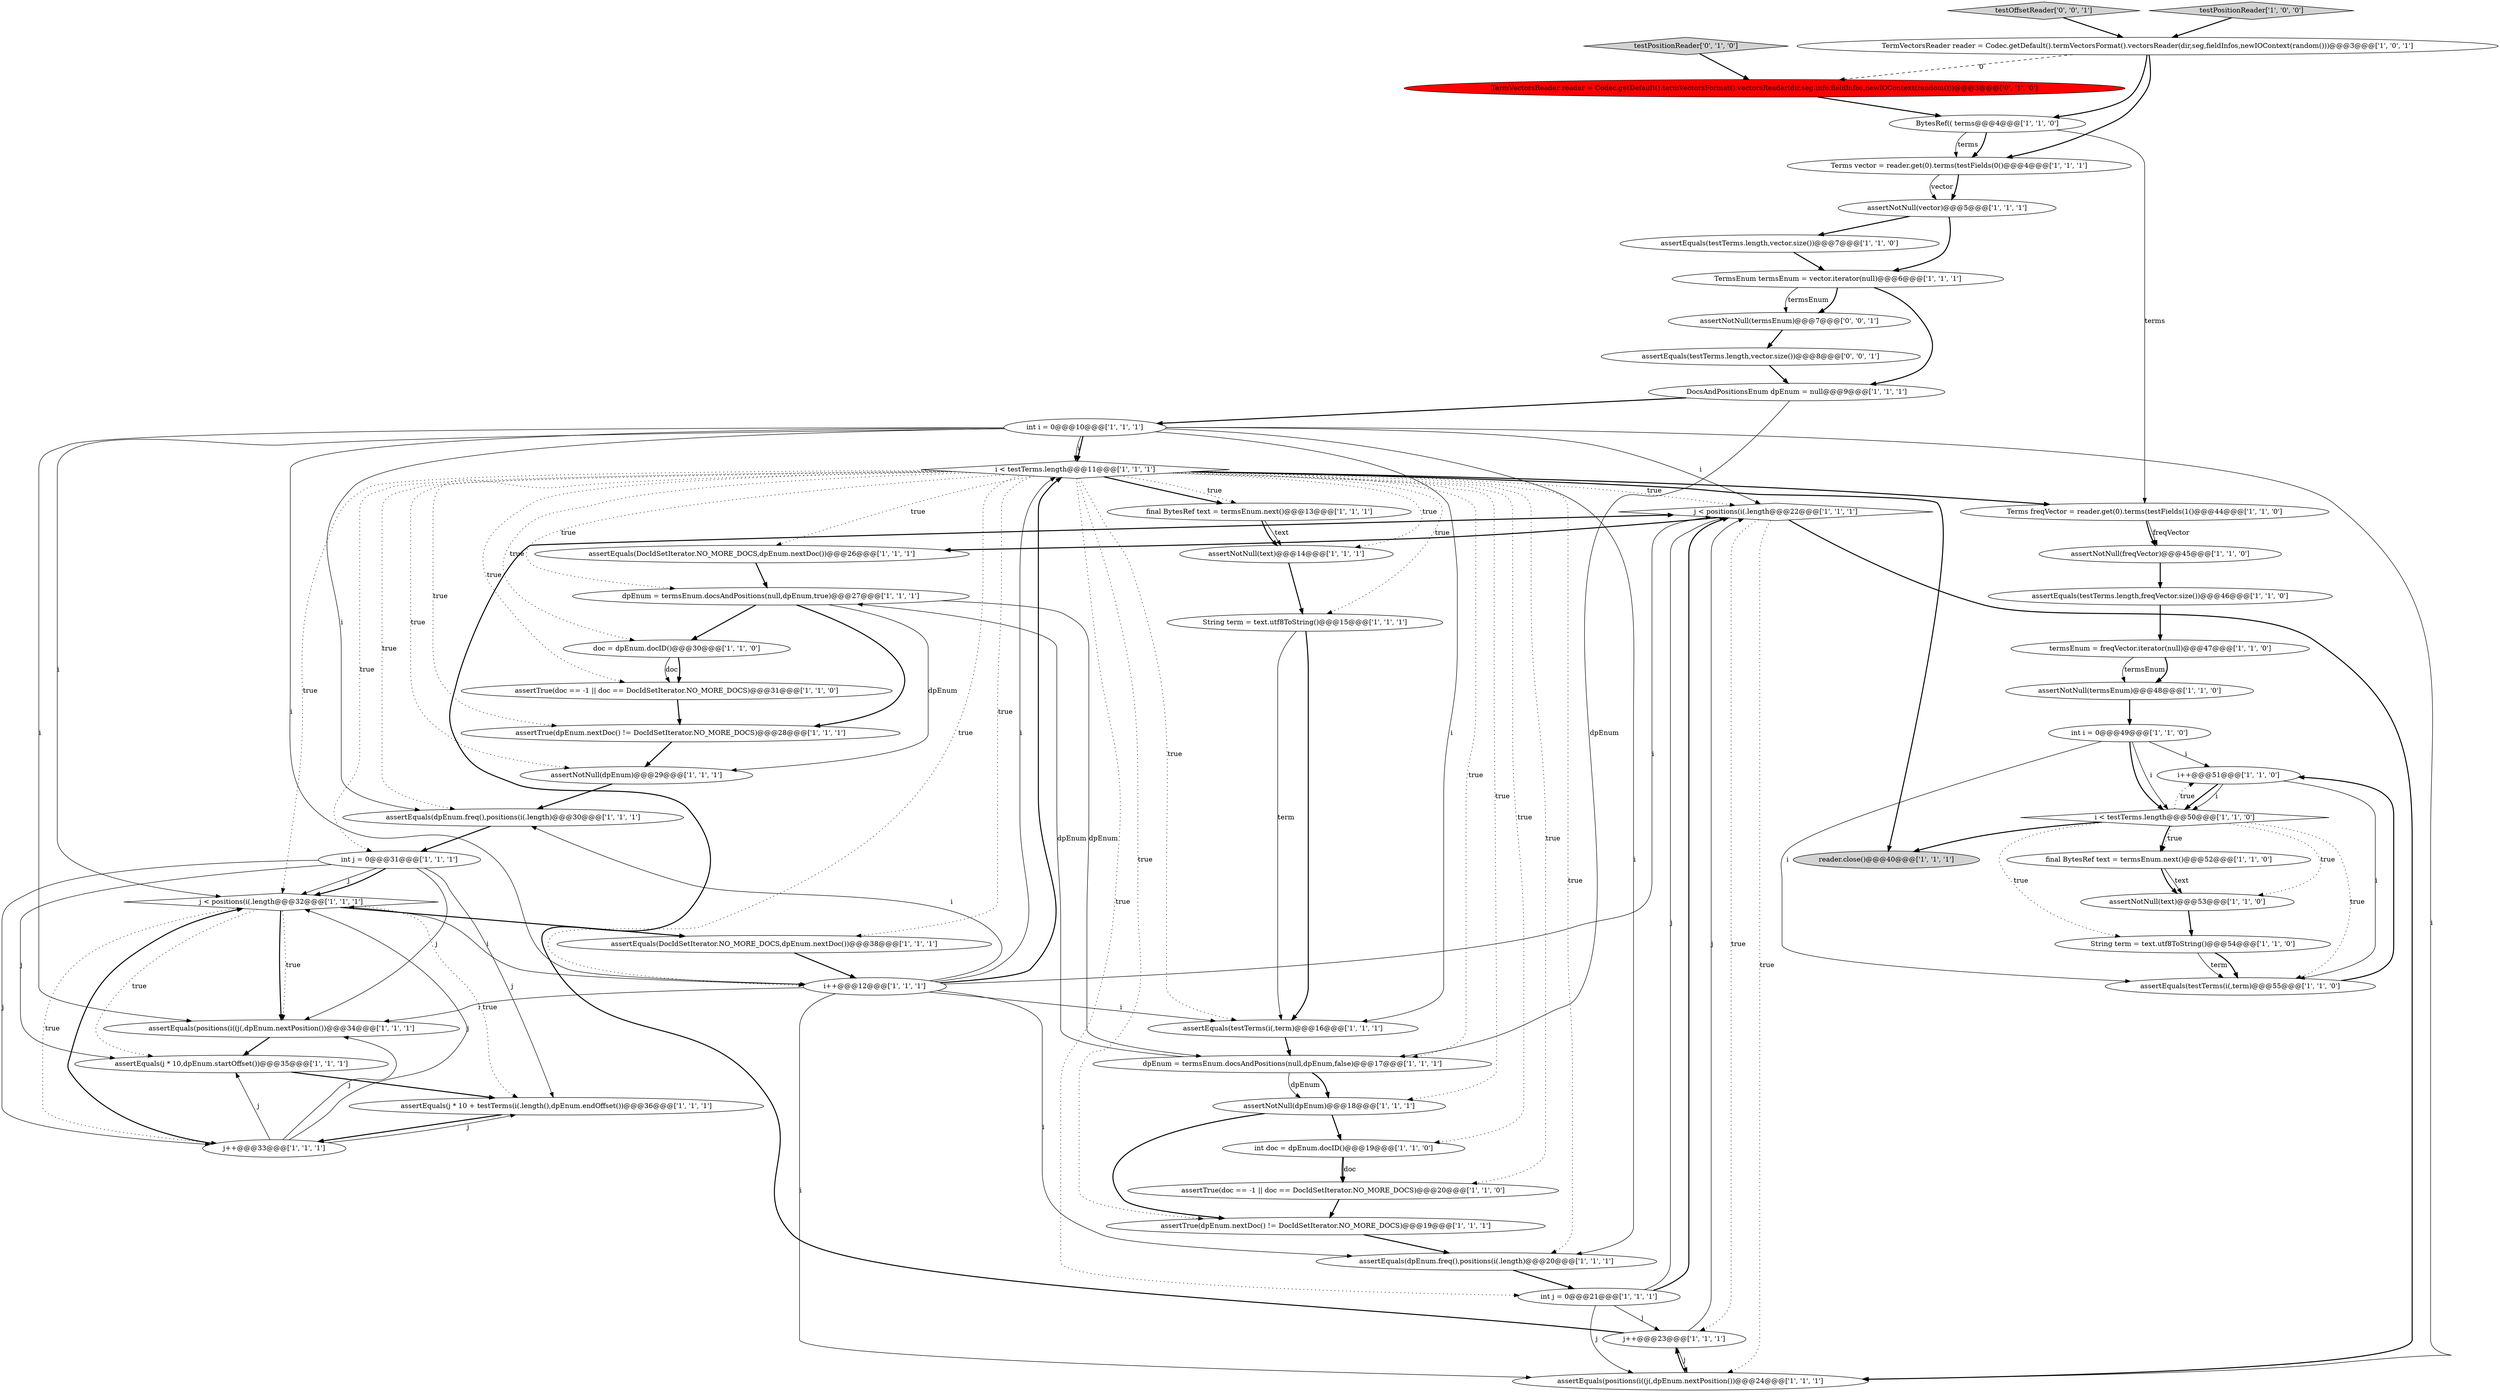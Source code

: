 digraph {
4 [style = filled, label = "assertNotNull(freqVector)@@@45@@@['1', '1', '0']", fillcolor = white, shape = ellipse image = "AAA0AAABBB1BBB"];
50 [style = filled, label = "j < positions(i(.length@@@22@@@['1', '1', '1']", fillcolor = white, shape = diamond image = "AAA0AAABBB1BBB"];
22 [style = filled, label = "final BytesRef text = termsEnum.next()@@@52@@@['1', '1', '0']", fillcolor = white, shape = ellipse image = "AAA0AAABBB1BBB"];
16 [style = filled, label = "doc = dpEnum.docID()@@@30@@@['1', '1', '0']", fillcolor = white, shape = ellipse image = "AAA0AAABBB1BBB"];
21 [style = filled, label = "assertTrue(dpEnum.nextDoc() != DocIdSetIterator.NO_MORE_DOCS)@@@28@@@['1', '1', '1']", fillcolor = white, shape = ellipse image = "AAA0AAABBB1BBB"];
14 [style = filled, label = "int j = 0@@@31@@@['1', '1', '1']", fillcolor = white, shape = ellipse image = "AAA0AAABBB1BBB"];
45 [style = filled, label = "assertTrue(doc == -1 || doc == DocIdSetIterator.NO_MORE_DOCS)@@@20@@@['1', '1', '0']", fillcolor = white, shape = ellipse image = "AAA0AAABBB1BBB"];
46 [style = filled, label = "assertNotNull(vector)@@@5@@@['1', '1', '1']", fillcolor = white, shape = ellipse image = "AAA0AAABBB1BBB"];
8 [style = filled, label = "assertEquals(DocIdSetIterator.NO_MORE_DOCS,dpEnum.nextDoc())@@@26@@@['1', '1', '1']", fillcolor = white, shape = ellipse image = "AAA0AAABBB1BBB"];
33 [style = filled, label = "assertEquals(DocIdSetIterator.NO_MORE_DOCS,dpEnum.nextDoc())@@@38@@@['1', '1', '1']", fillcolor = white, shape = ellipse image = "AAA0AAABBB1BBB"];
27 [style = filled, label = "assertTrue(doc == -1 || doc == DocIdSetIterator.NO_MORE_DOCS)@@@31@@@['1', '1', '0']", fillcolor = white, shape = ellipse image = "AAA0AAABBB1BBB"];
55 [style = filled, label = "assertNotNull(termsEnum)@@@7@@@['0', '0', '1']", fillcolor = white, shape = ellipse image = "AAA0AAABBB3BBB"];
12 [style = filled, label = "assertEquals(testTerms.length,vector.size())@@@7@@@['1', '1', '0']", fillcolor = white, shape = ellipse image = "AAA0AAABBB1BBB"];
26 [style = filled, label = "j < positions(i(.length@@@32@@@['1', '1', '1']", fillcolor = white, shape = diamond image = "AAA0AAABBB1BBB"];
15 [style = filled, label = "assertEquals(positions(i((j(,dpEnum.nextPosition())@@@24@@@['1', '1', '1']", fillcolor = white, shape = ellipse image = "AAA0AAABBB1BBB"];
24 [style = filled, label = "TermsEnum termsEnum = vector.iterator(null)@@@6@@@['1', '1', '1']", fillcolor = white, shape = ellipse image = "AAA0AAABBB1BBB"];
38 [style = filled, label = "String term = text.utf8ToString()@@@54@@@['1', '1', '0']", fillcolor = white, shape = ellipse image = "AAA0AAABBB1BBB"];
30 [style = filled, label = "Terms freqVector = reader.get(0).terms(testFields(1()@@@44@@@['1', '1', '0']", fillcolor = white, shape = ellipse image = "AAA0AAABBB1BBB"];
41 [style = filled, label = "termsEnum = freqVector.iterator(null)@@@47@@@['1', '1', '0']", fillcolor = white, shape = ellipse image = "AAA0AAABBB1BBB"];
51 [style = filled, label = "j++@@@33@@@['1', '1', '1']", fillcolor = white, shape = ellipse image = "AAA0AAABBB1BBB"];
28 [style = filled, label = "final BytesRef text = termsEnum.next()@@@13@@@['1', '1', '1']", fillcolor = white, shape = ellipse image = "AAA0AAABBB1BBB"];
49 [style = filled, label = "assertEquals(dpEnum.freq(),positions(i(.length)@@@20@@@['1', '1', '1']", fillcolor = white, shape = ellipse image = "AAA0AAABBB1BBB"];
52 [style = filled, label = "testPositionReader['0', '1', '0']", fillcolor = lightgray, shape = diamond image = "AAA0AAABBB2BBB"];
53 [style = filled, label = "TermVectorsReader reader = Codec.getDefault().termVectorsFormat().vectorsReader(dir,seg.info,fieldInfos,newIOContext(random()))@@@3@@@['0', '1', '0']", fillcolor = red, shape = ellipse image = "AAA1AAABBB2BBB"];
37 [style = filled, label = "assertEquals(j * 10 + testTerms(i(.length(),dpEnum.endOffset())@@@36@@@['1', '1', '1']", fillcolor = white, shape = ellipse image = "AAA0AAABBB1BBB"];
39 [style = filled, label = "assertNotNull(text)@@@53@@@['1', '1', '0']", fillcolor = white, shape = ellipse image = "AAA0AAABBB1BBB"];
43 [style = filled, label = "int i = 0@@@49@@@['1', '1', '0']", fillcolor = white, shape = ellipse image = "AAA0AAABBB1BBB"];
36 [style = filled, label = "Terms vector = reader.get(0).terms(testFields(0()@@@4@@@['1', '1', '1']", fillcolor = white, shape = ellipse image = "AAA0AAABBB1BBB"];
6 [style = filled, label = "int i = 0@@@10@@@['1', '1', '1']", fillcolor = white, shape = ellipse image = "AAA0AAABBB1BBB"];
5 [style = filled, label = "reader.close()@@@40@@@['1', '1', '1']", fillcolor = lightgray, shape = ellipse image = "AAA0AAABBB1BBB"];
34 [style = filled, label = "assertTrue(dpEnum.nextDoc() != DocIdSetIterator.NO_MORE_DOCS)@@@19@@@['1', '1', '1']", fillcolor = white, shape = ellipse image = "AAA0AAABBB1BBB"];
17 [style = filled, label = "i++@@@51@@@['1', '1', '0']", fillcolor = white, shape = ellipse image = "AAA0AAABBB1BBB"];
47 [style = filled, label = "assertNotNull(termsEnum)@@@48@@@['1', '1', '0']", fillcolor = white, shape = ellipse image = "AAA0AAABBB1BBB"];
3 [style = filled, label = "String term = text.utf8ToString()@@@15@@@['1', '1', '1']", fillcolor = white, shape = ellipse image = "AAA0AAABBB1BBB"];
13 [style = filled, label = "j++@@@23@@@['1', '1', '1']", fillcolor = white, shape = ellipse image = "AAA0AAABBB1BBB"];
25 [style = filled, label = "i++@@@12@@@['1', '1', '1']", fillcolor = white, shape = ellipse image = "AAA0AAABBB1BBB"];
29 [style = filled, label = "i < testTerms.length@@@11@@@['1', '1', '1']", fillcolor = white, shape = diamond image = "AAA0AAABBB1BBB"];
31 [style = filled, label = "i < testTerms.length@@@50@@@['1', '1', '0']", fillcolor = white, shape = diamond image = "AAA0AAABBB1BBB"];
18 [style = filled, label = "assertNotNull(text)@@@14@@@['1', '1', '1']", fillcolor = white, shape = ellipse image = "AAA0AAABBB1BBB"];
42 [style = filled, label = "dpEnum = termsEnum.docsAndPositions(null,dpEnum,false)@@@17@@@['1', '1', '1']", fillcolor = white, shape = ellipse image = "AAA0AAABBB1BBB"];
35 [style = filled, label = "assertNotNull(dpEnum)@@@29@@@['1', '1', '1']", fillcolor = white, shape = ellipse image = "AAA0AAABBB1BBB"];
1 [style = filled, label = "assertEquals(j * 10,dpEnum.startOffset())@@@35@@@['1', '1', '1']", fillcolor = white, shape = ellipse image = "AAA0AAABBB1BBB"];
32 [style = filled, label = "BytesRef(( terms@@@4@@@['1', '1', '0']", fillcolor = white, shape = ellipse image = "AAA0AAABBB1BBB"];
10 [style = filled, label = "assertEquals(testTerms(i(,term)@@@16@@@['1', '1', '1']", fillcolor = white, shape = ellipse image = "AAA0AAABBB1BBB"];
54 [style = filled, label = "testOffsetReader['0', '0', '1']", fillcolor = lightgray, shape = diamond image = "AAA0AAABBB3BBB"];
20 [style = filled, label = "DocsAndPositionsEnum dpEnum = null@@@9@@@['1', '1', '1']", fillcolor = white, shape = ellipse image = "AAA0AAABBB1BBB"];
48 [style = filled, label = "assertNotNull(dpEnum)@@@18@@@['1', '1', '1']", fillcolor = white, shape = ellipse image = "AAA0AAABBB1BBB"];
56 [style = filled, label = "assertEquals(testTerms.length,vector.size())@@@8@@@['0', '0', '1']", fillcolor = white, shape = ellipse image = "AAA0AAABBB3BBB"];
7 [style = filled, label = "TermVectorsReader reader = Codec.getDefault().termVectorsFormat().vectorsReader(dir,seg,fieldInfos,newIOContext(random()))@@@3@@@['1', '0', '1']", fillcolor = white, shape = ellipse image = "AAA0AAABBB1BBB"];
40 [style = filled, label = "assertEquals(testTerms(i(,term)@@@55@@@['1', '1', '0']", fillcolor = white, shape = ellipse image = "AAA0AAABBB1BBB"];
9 [style = filled, label = "dpEnum = termsEnum.docsAndPositions(null,dpEnum,true)@@@27@@@['1', '1', '1']", fillcolor = white, shape = ellipse image = "AAA0AAABBB1BBB"];
2 [style = filled, label = "testPositionReader['1', '0', '0']", fillcolor = lightgray, shape = diamond image = "AAA0AAABBB1BBB"];
11 [style = filled, label = "assertEquals(dpEnum.freq(),positions(i(.length)@@@30@@@['1', '1', '1']", fillcolor = white, shape = ellipse image = "AAA0AAABBB1BBB"];
44 [style = filled, label = "int doc = dpEnum.docID()@@@19@@@['1', '1', '0']", fillcolor = white, shape = ellipse image = "AAA0AAABBB1BBB"];
19 [style = filled, label = "int j = 0@@@21@@@['1', '1', '1']", fillcolor = white, shape = ellipse image = "AAA0AAABBB1BBB"];
23 [style = filled, label = "assertEquals(testTerms.length,freqVector.size())@@@46@@@['1', '1', '0']", fillcolor = white, shape = ellipse image = "AAA0AAABBB1BBB"];
0 [style = filled, label = "assertEquals(positions(i((j(,dpEnum.nextPosition())@@@34@@@['1', '1', '1']", fillcolor = white, shape = ellipse image = "AAA0AAABBB1BBB"];
7->32 [style = bold, label=""];
18->3 [style = bold, label=""];
29->9 [style = dotted, label="true"];
29->5 [style = bold, label=""];
6->50 [style = solid, label="i"];
14->26 [style = solid, label="j"];
29->30 [style = bold, label=""];
11->14 [style = bold, label=""];
26->37 [style = dotted, label="true"];
29->48 [style = dotted, label="true"];
29->49 [style = dotted, label="true"];
44->45 [style = solid, label="doc"];
42->48 [style = bold, label=""];
25->29 [style = bold, label=""];
29->26 [style = dotted, label="true"];
9->16 [style = bold, label=""];
6->29 [style = bold, label=""];
29->8 [style = dotted, label="true"];
22->39 [style = solid, label="text"];
33->25 [style = bold, label=""];
29->14 [style = dotted, label="true"];
25->26 [style = solid, label="i"];
13->15 [style = solid, label="j"];
53->32 [style = bold, label=""];
6->10 [style = solid, label="i"];
9->21 [style = bold, label=""];
51->26 [style = bold, label=""];
39->38 [style = bold, label=""];
21->35 [style = bold, label=""];
48->34 [style = bold, label=""];
41->47 [style = solid, label="termsEnum"];
19->15 [style = solid, label="j"];
29->16 [style = dotted, label="true"];
9->35 [style = solid, label="dpEnum"];
28->18 [style = solid, label="text"];
31->39 [style = dotted, label="true"];
31->22 [style = dotted, label="true"];
6->49 [style = solid, label="i"];
15->13 [style = bold, label=""];
29->18 [style = dotted, label="true"];
28->18 [style = bold, label=""];
6->26 [style = solid, label="i"];
31->40 [style = dotted, label="true"];
24->55 [style = bold, label=""];
24->55 [style = solid, label="termsEnum"];
31->5 [style = bold, label=""];
46->24 [style = bold, label=""];
13->50 [style = solid, label="j"];
47->43 [style = bold, label=""];
48->44 [style = bold, label=""];
51->0 [style = solid, label="j"];
38->40 [style = solid, label="term"];
25->15 [style = solid, label="i"];
24->20 [style = bold, label=""];
3->10 [style = bold, label=""];
36->46 [style = bold, label=""];
26->0 [style = bold, label=""];
25->11 [style = solid, label="i"];
29->50 [style = dotted, label="true"];
19->13 [style = solid, label="j"];
26->1 [style = dotted, label="true"];
31->17 [style = dotted, label="true"];
40->17 [style = bold, label=""];
32->36 [style = bold, label=""];
29->21 [style = dotted, label="true"];
6->15 [style = solid, label="i"];
51->26 [style = solid, label="j"];
43->31 [style = solid, label="i"];
44->45 [style = bold, label=""];
9->42 [style = solid, label="dpEnum"];
43->17 [style = solid, label="i"];
4->23 [style = bold, label=""];
29->19 [style = dotted, label="true"];
32->36 [style = solid, label="terms"];
29->10 [style = dotted, label="true"];
17->40 [style = solid, label="i"];
54->7 [style = bold, label=""];
16->27 [style = bold, label=""];
16->27 [style = solid, label="doc"];
29->34 [style = dotted, label="true"];
34->49 [style = bold, label=""];
42->48 [style = solid, label="dpEnum"];
19->50 [style = bold, label=""];
12->24 [style = bold, label=""];
23->41 [style = bold, label=""];
43->40 [style = solid, label="i"];
13->50 [style = bold, label=""];
14->1 [style = solid, label="j"];
50->15 [style = dotted, label="true"];
3->10 [style = solid, label="term"];
29->28 [style = dotted, label="true"];
50->13 [style = dotted, label="true"];
0->1 [style = bold, label=""];
49->19 [style = bold, label=""];
7->53 [style = dashed, label="0"];
25->50 [style = solid, label="i"];
22->39 [style = bold, label=""];
25->10 [style = solid, label="i"];
50->15 [style = bold, label=""];
41->47 [style = bold, label=""];
38->40 [style = bold, label=""];
27->21 [style = bold, label=""];
25->49 [style = solid, label="i"];
29->3 [style = dotted, label="true"];
7->36 [style = bold, label=""];
29->25 [style = dotted, label="true"];
1->37 [style = bold, label=""];
43->31 [style = bold, label=""];
29->11 [style = dotted, label="true"];
25->29 [style = solid, label="i"];
31->22 [style = bold, label=""];
52->53 [style = bold, label=""];
46->12 [style = bold, label=""];
25->0 [style = solid, label="i"];
37->51 [style = bold, label=""];
29->27 [style = dotted, label="true"];
6->29 [style = solid, label="i"];
17->31 [style = bold, label=""];
36->46 [style = solid, label="vector"];
29->44 [style = dotted, label="true"];
20->6 [style = bold, label=""];
14->51 [style = solid, label="j"];
20->42 [style = solid, label="dpEnum"];
55->56 [style = bold, label=""];
6->0 [style = solid, label="i"];
29->28 [style = bold, label=""];
14->26 [style = bold, label=""];
17->31 [style = solid, label="i"];
51->37 [style = solid, label="j"];
42->9 [style = solid, label="dpEnum"];
29->45 [style = dotted, label="true"];
10->42 [style = bold, label=""];
6->25 [style = solid, label="i"];
6->11 [style = solid, label="i"];
30->4 [style = bold, label=""];
30->4 [style = solid, label="freqVector"];
31->38 [style = dotted, label="true"];
32->30 [style = solid, label="terms"];
8->9 [style = bold, label=""];
50->8 [style = bold, label=""];
29->42 [style = dotted, label="true"];
26->51 [style = dotted, label="true"];
29->33 [style = dotted, label="true"];
56->20 [style = bold, label=""];
2->7 [style = bold, label=""];
14->37 [style = solid, label="j"];
51->1 [style = solid, label="j"];
26->33 [style = bold, label=""];
45->34 [style = bold, label=""];
29->35 [style = dotted, label="true"];
14->0 [style = solid, label="j"];
26->0 [style = dotted, label="true"];
19->50 [style = solid, label="j"];
35->11 [style = bold, label=""];
}

